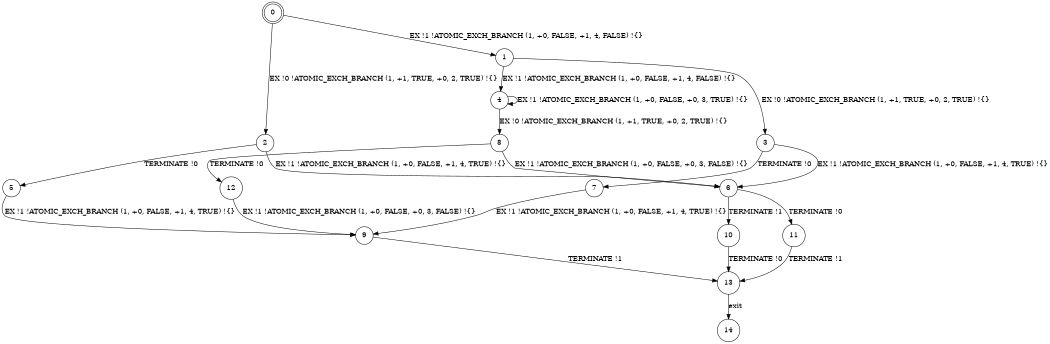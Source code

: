 digraph BCG {
size = "7, 10.5";
center = TRUE;
node [shape = circle];
0 [peripheries = 2];
0 -> 1 [label = "EX !1 !ATOMIC_EXCH_BRANCH (1, +0, FALSE, +1, 4, FALSE) !{}"];
0 -> 2 [label = "EX !0 !ATOMIC_EXCH_BRANCH (1, +1, TRUE, +0, 2, TRUE) !{}"];
1 -> 3 [label = "EX !0 !ATOMIC_EXCH_BRANCH (1, +1, TRUE, +0, 2, TRUE) !{}"];
1 -> 4 [label = "EX !1 !ATOMIC_EXCH_BRANCH (1, +0, FALSE, +1, 4, FALSE) !{}"];
2 -> 5 [label = "TERMINATE !0"];
2 -> 6 [label = "EX !1 !ATOMIC_EXCH_BRANCH (1, +0, FALSE, +1, 4, TRUE) !{}"];
3 -> 7 [label = "TERMINATE !0"];
3 -> 6 [label = "EX !1 !ATOMIC_EXCH_BRANCH (1, +0, FALSE, +1, 4, TRUE) !{}"];
4 -> 8 [label = "EX !0 !ATOMIC_EXCH_BRANCH (1, +1, TRUE, +0, 2, TRUE) !{}"];
4 -> 4 [label = "EX !1 !ATOMIC_EXCH_BRANCH (1, +0, FALSE, +0, 3, TRUE) !{}"];
5 -> 9 [label = "EX !1 !ATOMIC_EXCH_BRANCH (1, +0, FALSE, +1, 4, TRUE) !{}"];
6 -> 10 [label = "TERMINATE !1"];
6 -> 11 [label = "TERMINATE !0"];
7 -> 9 [label = "EX !1 !ATOMIC_EXCH_BRANCH (1, +0, FALSE, +1, 4, TRUE) !{}"];
8 -> 12 [label = "TERMINATE !0"];
8 -> 6 [label = "EX !1 !ATOMIC_EXCH_BRANCH (1, +0, FALSE, +0, 3, FALSE) !{}"];
9 -> 13 [label = "TERMINATE !1"];
10 -> 13 [label = "TERMINATE !0"];
11 -> 13 [label = "TERMINATE !1"];
12 -> 9 [label = "EX !1 !ATOMIC_EXCH_BRANCH (1, +0, FALSE, +0, 3, FALSE) !{}"];
13 -> 14 [label = "exit"];
}
